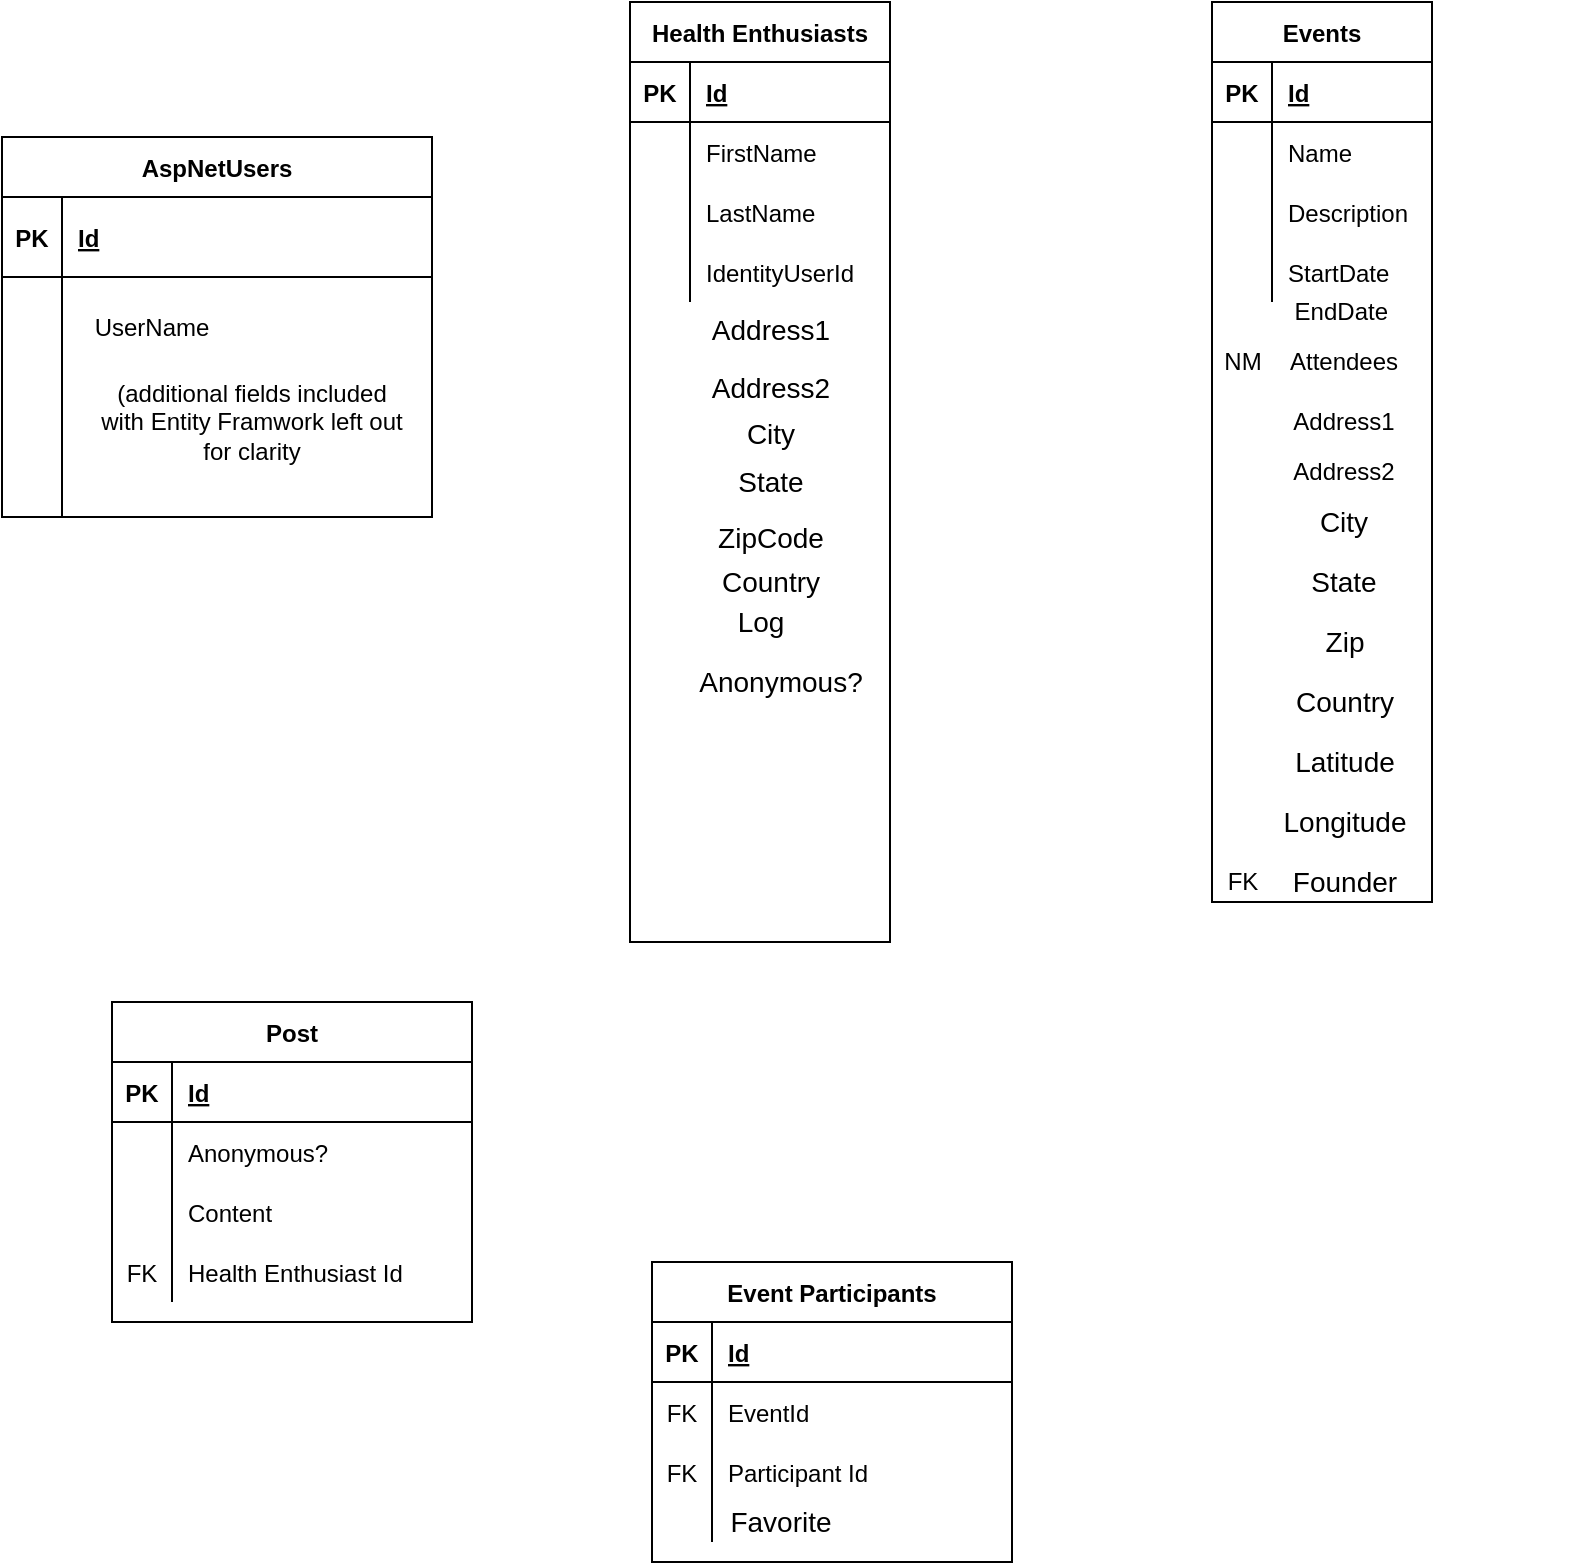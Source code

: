 <mxfile version="13.10.0" type="device"><diagram id="R2lEEEUBdFMjLlhIrx00" name="Page-1"><mxGraphModel dx="1422" dy="762" grid="1" gridSize="10" guides="1" tooltips="1" connect="1" arrows="1" fold="1" page="1" pageScale="1" pageWidth="850" pageHeight="1100" math="0" shadow="0" extFonts="Permanent Marker^https://fonts.googleapis.com/css?family=Permanent+Marker"><root><mxCell id="0"/><mxCell id="1" parent="0"/><mxCell id="C-vyLk0tnHw3VtMMgP7b-23" value="AspNetUsers" style="shape=table;startSize=30;container=1;collapsible=1;childLayout=tableLayout;fixedRows=1;rowLines=0;fontStyle=1;align=center;resizeLast=1;" parent="1" vertex="1"><mxGeometry x="15" y="97.5" width="215" height="190" as="geometry"><mxRectangle x="100" y="90" width="110" height="30" as="alternateBounds"/></mxGeometry></mxCell><mxCell id="C-vyLk0tnHw3VtMMgP7b-24" value="" style="shape=partialRectangle;collapsible=0;dropTarget=0;pointerEvents=0;fillColor=none;points=[[0,0.5],[1,0.5]];portConstraint=eastwest;top=0;left=0;right=0;bottom=1;" parent="C-vyLk0tnHw3VtMMgP7b-23" vertex="1"><mxGeometry y="30" width="215" height="40" as="geometry"/></mxCell><mxCell id="C-vyLk0tnHw3VtMMgP7b-25" value="PK" style="shape=partialRectangle;overflow=hidden;connectable=0;fillColor=none;top=0;left=0;bottom=0;right=0;fontStyle=1;" parent="C-vyLk0tnHw3VtMMgP7b-24" vertex="1"><mxGeometry width="30" height="40" as="geometry"/></mxCell><mxCell id="C-vyLk0tnHw3VtMMgP7b-26" value="Id" style="shape=partialRectangle;overflow=hidden;connectable=0;fillColor=none;top=0;left=0;bottom=0;right=0;align=left;spacingLeft=6;fontStyle=5;" parent="C-vyLk0tnHw3VtMMgP7b-24" vertex="1"><mxGeometry x="30" width="185" height="40" as="geometry"/></mxCell><mxCell id="C-vyLk0tnHw3VtMMgP7b-27" value="" style="shape=partialRectangle;collapsible=0;dropTarget=0;pointerEvents=0;fillColor=none;points=[[0,0.5],[1,0.5]];portConstraint=eastwest;top=0;left=0;right=0;bottom=0;" parent="C-vyLk0tnHw3VtMMgP7b-23" vertex="1"><mxGeometry y="70" width="215" height="120" as="geometry"/></mxCell><mxCell id="C-vyLk0tnHw3VtMMgP7b-28" value="" style="shape=partialRectangle;overflow=hidden;connectable=0;fillColor=none;top=0;left=0;bottom=0;right=0;" parent="C-vyLk0tnHw3VtMMgP7b-27" vertex="1"><mxGeometry width="30" height="120" as="geometry"/></mxCell><mxCell id="C-vyLk0tnHw3VtMMgP7b-29" value="" style="shape=partialRectangle;overflow=hidden;connectable=0;fillColor=none;top=0;left=0;bottom=0;right=0;align=left;spacingLeft=6;" parent="C-vyLk0tnHw3VtMMgP7b-27" vertex="1"><mxGeometry x="30" width="185" height="120" as="geometry"/></mxCell><mxCell id="FA7qe2htKaOhnKwJZ3VO-3" value="UserName" style="text;html=1;strokeColor=none;fillColor=none;align=center;verticalAlign=middle;whiteSpace=wrap;rounded=0;" parent="1" vertex="1"><mxGeometry x="50" y="175" width="80" height="35" as="geometry"/></mxCell><mxCell id="FA7qe2htKaOhnKwJZ3VO-11" value="(additional fields included with Entity Framwork left out for clarity" style="text;html=1;strokeColor=none;fillColor=none;align=center;verticalAlign=middle;whiteSpace=wrap;rounded=0;" parent="1" vertex="1"><mxGeometry x="60" y="230" width="160" height="20" as="geometry"/></mxCell><mxCell id="FA7qe2htKaOhnKwJZ3VO-12" value="Events" style="shape=table;startSize=30;container=1;collapsible=1;childLayout=tableLayout;fixedRows=1;rowLines=0;fontStyle=1;align=center;resizeLast=1;" parent="1" vertex="1"><mxGeometry x="620" y="30" width="110" height="450" as="geometry"/></mxCell><mxCell id="FA7qe2htKaOhnKwJZ3VO-13" value="" style="shape=partialRectangle;collapsible=0;dropTarget=0;pointerEvents=0;fillColor=none;top=0;left=0;bottom=1;right=0;points=[[0,0.5],[1,0.5]];portConstraint=eastwest;" parent="FA7qe2htKaOhnKwJZ3VO-12" vertex="1"><mxGeometry y="30" width="110" height="30" as="geometry"/></mxCell><mxCell id="FA7qe2htKaOhnKwJZ3VO-14" value="PK" style="shape=partialRectangle;connectable=0;fillColor=none;top=0;left=0;bottom=0;right=0;fontStyle=1;overflow=hidden;" parent="FA7qe2htKaOhnKwJZ3VO-13" vertex="1"><mxGeometry width="30" height="30" as="geometry"/></mxCell><mxCell id="FA7qe2htKaOhnKwJZ3VO-15" value="Id" style="shape=partialRectangle;connectable=0;fillColor=none;top=0;left=0;bottom=0;right=0;align=left;spacingLeft=6;fontStyle=5;overflow=hidden;" parent="FA7qe2htKaOhnKwJZ3VO-13" vertex="1"><mxGeometry x="30" width="80" height="30" as="geometry"/></mxCell><mxCell id="FA7qe2htKaOhnKwJZ3VO-16" value="" style="shape=partialRectangle;collapsible=0;dropTarget=0;pointerEvents=0;fillColor=none;top=0;left=0;bottom=0;right=0;points=[[0,0.5],[1,0.5]];portConstraint=eastwest;" parent="FA7qe2htKaOhnKwJZ3VO-12" vertex="1"><mxGeometry y="60" width="110" height="30" as="geometry"/></mxCell><mxCell id="FA7qe2htKaOhnKwJZ3VO-17" value="" style="shape=partialRectangle;connectable=0;fillColor=none;top=0;left=0;bottom=0;right=0;editable=1;overflow=hidden;" parent="FA7qe2htKaOhnKwJZ3VO-16" vertex="1"><mxGeometry width="30" height="30" as="geometry"/></mxCell><mxCell id="FA7qe2htKaOhnKwJZ3VO-18" value="Name" style="shape=partialRectangle;connectable=0;fillColor=none;top=0;left=0;bottom=0;right=0;align=left;spacingLeft=6;overflow=hidden;" parent="FA7qe2htKaOhnKwJZ3VO-16" vertex="1"><mxGeometry x="30" width="80" height="30" as="geometry"/></mxCell><mxCell id="FA7qe2htKaOhnKwJZ3VO-19" value="" style="shape=partialRectangle;collapsible=0;dropTarget=0;pointerEvents=0;fillColor=none;top=0;left=0;bottom=0;right=0;points=[[0,0.5],[1,0.5]];portConstraint=eastwest;" parent="FA7qe2htKaOhnKwJZ3VO-12" vertex="1"><mxGeometry y="90" width="110" height="30" as="geometry"/></mxCell><mxCell id="FA7qe2htKaOhnKwJZ3VO-20" value="" style="shape=partialRectangle;connectable=0;fillColor=none;top=0;left=0;bottom=0;right=0;editable=1;overflow=hidden;" parent="FA7qe2htKaOhnKwJZ3VO-19" vertex="1"><mxGeometry width="30" height="30" as="geometry"/></mxCell><mxCell id="FA7qe2htKaOhnKwJZ3VO-21" value="Description" style="shape=partialRectangle;connectable=0;fillColor=none;top=0;left=0;bottom=0;right=0;align=left;spacingLeft=6;overflow=hidden;" parent="FA7qe2htKaOhnKwJZ3VO-19" vertex="1"><mxGeometry x="30" width="80" height="30" as="geometry"/></mxCell><mxCell id="FA7qe2htKaOhnKwJZ3VO-22" value="" style="shape=partialRectangle;collapsible=0;dropTarget=0;pointerEvents=0;fillColor=none;top=0;left=0;bottom=0;right=0;points=[[0,0.5],[1,0.5]];portConstraint=eastwest;" parent="FA7qe2htKaOhnKwJZ3VO-12" vertex="1"><mxGeometry y="120" width="110" height="30" as="geometry"/></mxCell><mxCell id="FA7qe2htKaOhnKwJZ3VO-23" value="" style="shape=partialRectangle;connectable=0;fillColor=none;top=0;left=0;bottom=0;right=0;editable=1;overflow=hidden;" parent="FA7qe2htKaOhnKwJZ3VO-22" vertex="1"><mxGeometry width="30" height="30" as="geometry"/></mxCell><mxCell id="FA7qe2htKaOhnKwJZ3VO-24" value="StartDate" style="shape=partialRectangle;connectable=0;fillColor=none;top=0;left=0;bottom=0;right=0;align=left;spacingLeft=6;overflow=hidden;" parent="FA7qe2htKaOhnKwJZ3VO-22" vertex="1"><mxGeometry x="30" width="80" height="30" as="geometry"/></mxCell><mxCell id="FA7qe2htKaOhnKwJZ3VO-26" value="EndDate" style="text;html=1;strokeColor=none;fillColor=none;align=right;verticalAlign=middle;whiteSpace=wrap;rounded=0;labelPosition=left;verticalLabelPosition=middle;" parent="1" vertex="1"><mxGeometry x="710" y="175" width="100" height="20" as="geometry"/></mxCell><mxCell id="FA7qe2htKaOhnKwJZ3VO-56" value="Attendees" style="text;html=1;strokeColor=none;fillColor=none;align=center;verticalAlign=middle;whiteSpace=wrap;rounded=0;" parent="1" vertex="1"><mxGeometry x="666" y="200" width="40" height="20" as="geometry"/></mxCell><mxCell id="FA7qe2htKaOhnKwJZ3VO-57" value="Address1" style="text;html=1;strokeColor=none;fillColor=none;align=center;verticalAlign=middle;whiteSpace=wrap;rounded=0;" parent="1" vertex="1"><mxGeometry x="666" y="230" width="40" height="20" as="geometry"/></mxCell><mxCell id="FA7qe2htKaOhnKwJZ3VO-59" value="Address2" style="text;html=1;strokeColor=none;fillColor=none;align=center;verticalAlign=middle;whiteSpace=wrap;rounded=0;" parent="1" vertex="1"><mxGeometry x="666" y="255" width="40" height="20" as="geometry"/></mxCell><mxCell id="FA7qe2htKaOhnKwJZ3VO-60" value="&lt;font style=&quot;font-size: 14px&quot;&gt;City&lt;/font&gt;" style="text;html=1;strokeColor=none;fillColor=none;align=center;verticalAlign=middle;whiteSpace=wrap;rounded=0;" parent="1" vertex="1"><mxGeometry x="666" y="280" width="40" height="20" as="geometry"/></mxCell><mxCell id="FA7qe2htKaOhnKwJZ3VO-61" value="&lt;span style=&quot;font-size: 14px&quot;&gt;State&lt;/span&gt;" style="text;html=1;strokeColor=none;fillColor=none;align=center;verticalAlign=middle;whiteSpace=wrap;rounded=0;" parent="1" vertex="1"><mxGeometry x="666" y="310" width="40" height="20" as="geometry"/></mxCell><mxCell id="FA7qe2htKaOhnKwJZ3VO-62" value="&lt;span style=&quot;font-size: 14px&quot;&gt;Zip&lt;/span&gt;" style="text;html=1;align=center;verticalAlign=middle;resizable=0;points=[];autosize=1;" parent="1" vertex="1"><mxGeometry x="671" y="340" width="30" height="20" as="geometry"/></mxCell><mxCell id="FA7qe2htKaOhnKwJZ3VO-63" value="&lt;span style=&quot;font-size: 14px&quot;&gt;Country&lt;/span&gt;" style="text;html=1;align=center;verticalAlign=middle;resizable=0;points=[];autosize=1;" parent="1" vertex="1"><mxGeometry x="656" y="370" width="60" height="20" as="geometry"/></mxCell><mxCell id="FA7qe2htKaOhnKwJZ3VO-64" value="&lt;font style=&quot;font-size: 14px&quot;&gt;Latitude&lt;/font&gt;" style="text;html=1;align=center;verticalAlign=middle;resizable=0;points=[];autosize=1;" parent="1" vertex="1"><mxGeometry x="651" y="400" width="70" height="20" as="geometry"/></mxCell><mxCell id="FA7qe2htKaOhnKwJZ3VO-65" value="&lt;font style=&quot;font-size: 14px&quot;&gt;Longitude&lt;/font&gt;" style="text;html=1;align=center;verticalAlign=middle;resizable=0;points=[];autosize=1;" parent="1" vertex="1"><mxGeometry x="646" y="430" width="80" height="20" as="geometry"/></mxCell><mxCell id="FA7qe2htKaOhnKwJZ3VO-66" value="Health Enthusiasts" style="shape=table;startSize=30;container=1;collapsible=1;childLayout=tableLayout;fixedRows=1;rowLines=0;fontStyle=1;align=center;resizeLast=1;" parent="1" vertex="1"><mxGeometry x="329" y="30" width="130" height="470" as="geometry"/></mxCell><mxCell id="FA7qe2htKaOhnKwJZ3VO-67" value="" style="shape=partialRectangle;collapsible=0;dropTarget=0;pointerEvents=0;fillColor=none;top=0;left=0;bottom=1;right=0;points=[[0,0.5],[1,0.5]];portConstraint=eastwest;" parent="FA7qe2htKaOhnKwJZ3VO-66" vertex="1"><mxGeometry y="30" width="130" height="30" as="geometry"/></mxCell><mxCell id="FA7qe2htKaOhnKwJZ3VO-68" value="PK" style="shape=partialRectangle;connectable=0;fillColor=none;top=0;left=0;bottom=0;right=0;fontStyle=1;overflow=hidden;" parent="FA7qe2htKaOhnKwJZ3VO-67" vertex="1"><mxGeometry width="30" height="30" as="geometry"/></mxCell><mxCell id="FA7qe2htKaOhnKwJZ3VO-69" value="Id" style="shape=partialRectangle;connectable=0;fillColor=none;top=0;left=0;bottom=0;right=0;align=left;spacingLeft=6;fontStyle=5;overflow=hidden;" parent="FA7qe2htKaOhnKwJZ3VO-67" vertex="1"><mxGeometry x="30" width="100" height="30" as="geometry"/></mxCell><mxCell id="FA7qe2htKaOhnKwJZ3VO-70" value="" style="shape=partialRectangle;collapsible=0;dropTarget=0;pointerEvents=0;fillColor=none;top=0;left=0;bottom=0;right=0;points=[[0,0.5],[1,0.5]];portConstraint=eastwest;" parent="FA7qe2htKaOhnKwJZ3VO-66" vertex="1"><mxGeometry y="60" width="130" height="30" as="geometry"/></mxCell><mxCell id="FA7qe2htKaOhnKwJZ3VO-71" value="" style="shape=partialRectangle;connectable=0;fillColor=none;top=0;left=0;bottom=0;right=0;editable=1;overflow=hidden;" parent="FA7qe2htKaOhnKwJZ3VO-70" vertex="1"><mxGeometry width="30" height="30" as="geometry"/></mxCell><mxCell id="FA7qe2htKaOhnKwJZ3VO-72" value="FirstName" style="shape=partialRectangle;connectable=0;fillColor=none;top=0;left=0;bottom=0;right=0;align=left;spacingLeft=6;overflow=hidden;" parent="FA7qe2htKaOhnKwJZ3VO-70" vertex="1"><mxGeometry x="30" width="100" height="30" as="geometry"/></mxCell><mxCell id="FA7qe2htKaOhnKwJZ3VO-73" value="" style="shape=partialRectangle;collapsible=0;dropTarget=0;pointerEvents=0;fillColor=none;top=0;left=0;bottom=0;right=0;points=[[0,0.5],[1,0.5]];portConstraint=eastwest;" parent="FA7qe2htKaOhnKwJZ3VO-66" vertex="1"><mxGeometry y="90" width="130" height="30" as="geometry"/></mxCell><mxCell id="FA7qe2htKaOhnKwJZ3VO-74" value="" style="shape=partialRectangle;connectable=0;fillColor=none;top=0;left=0;bottom=0;right=0;editable=1;overflow=hidden;" parent="FA7qe2htKaOhnKwJZ3VO-73" vertex="1"><mxGeometry width="30" height="30" as="geometry"/></mxCell><mxCell id="FA7qe2htKaOhnKwJZ3VO-75" value="LastName" style="shape=partialRectangle;connectable=0;fillColor=none;top=0;left=0;bottom=0;right=0;align=left;spacingLeft=6;overflow=hidden;" parent="FA7qe2htKaOhnKwJZ3VO-73" vertex="1"><mxGeometry x="30" width="100" height="30" as="geometry"/></mxCell><mxCell id="FA7qe2htKaOhnKwJZ3VO-76" value="" style="shape=partialRectangle;collapsible=0;dropTarget=0;pointerEvents=0;fillColor=none;top=0;left=0;bottom=0;right=0;points=[[0,0.5],[1,0.5]];portConstraint=eastwest;" parent="FA7qe2htKaOhnKwJZ3VO-66" vertex="1"><mxGeometry y="120" width="130" height="30" as="geometry"/></mxCell><mxCell id="FA7qe2htKaOhnKwJZ3VO-77" value="" style="shape=partialRectangle;connectable=0;fillColor=none;top=0;left=0;bottom=0;right=0;editable=1;overflow=hidden;" parent="FA7qe2htKaOhnKwJZ3VO-76" vertex="1"><mxGeometry width="30" height="30" as="geometry"/></mxCell><mxCell id="FA7qe2htKaOhnKwJZ3VO-78" value="IdentityUserId" style="shape=partialRectangle;connectable=0;fillColor=none;top=0;left=0;bottom=0;right=0;align=left;spacingLeft=6;overflow=hidden;" parent="FA7qe2htKaOhnKwJZ3VO-76" vertex="1"><mxGeometry x="30" width="100" height="30" as="geometry"/></mxCell><mxCell id="FA7qe2htKaOhnKwJZ3VO-80" value="&lt;font style=&quot;font-size: 14px&quot;&gt;Address1&lt;/font&gt;" style="text;html=1;align=center;verticalAlign=middle;resizable=0;points=[];autosize=1;" parent="1" vertex="1"><mxGeometry x="364" y="184" width="70" height="20" as="geometry"/></mxCell><mxCell id="FA7qe2htKaOhnKwJZ3VO-81" value="&lt;font style=&quot;font-size: 14px&quot;&gt;Address2&lt;/font&gt;" style="text;html=1;align=center;verticalAlign=middle;resizable=0;points=[];autosize=1;" parent="1" vertex="1"><mxGeometry x="364" y="213" width="70" height="20" as="geometry"/></mxCell><mxCell id="FA7qe2htKaOhnKwJZ3VO-82" value="&lt;font style=&quot;font-size: 14px&quot;&gt;City&lt;/font&gt;" style="text;html=1;align=center;verticalAlign=middle;resizable=0;points=[];autosize=1;" parent="1" vertex="1"><mxGeometry x="379" y="236" width="40" height="20" as="geometry"/></mxCell><mxCell id="FA7qe2htKaOhnKwJZ3VO-83" value="&lt;font style=&quot;font-size: 14px&quot;&gt;State&lt;/font&gt;" style="text;html=1;align=center;verticalAlign=middle;resizable=0;points=[];autosize=1;" parent="1" vertex="1"><mxGeometry x="374" y="260" width="50" height="20" as="geometry"/></mxCell><mxCell id="FA7qe2htKaOhnKwJZ3VO-84" value="&lt;font style=&quot;font-size: 14px&quot;&gt;ZipCode&lt;/font&gt;" style="text;html=1;align=center;verticalAlign=middle;resizable=0;points=[];autosize=1;" parent="1" vertex="1"><mxGeometry x="364" y="287.5" width="70" height="20" as="geometry"/></mxCell><mxCell id="FA7qe2htKaOhnKwJZ3VO-85" value="&lt;font style=&quot;font-size: 14px&quot;&gt;Country&lt;/font&gt;" style="text;html=1;align=center;verticalAlign=middle;resizable=0;points=[];autosize=1;" parent="1" vertex="1"><mxGeometry x="369" y="310" width="60" height="20" as="geometry"/></mxCell><mxCell id="FA7qe2htKaOhnKwJZ3VO-88" value="Event Participants" style="shape=table;startSize=30;container=1;collapsible=1;childLayout=tableLayout;fixedRows=1;rowLines=0;fontStyle=1;align=center;resizeLast=1;" parent="1" vertex="1"><mxGeometry x="340" y="660" width="180" height="150" as="geometry"/></mxCell><mxCell id="FA7qe2htKaOhnKwJZ3VO-89" value="" style="shape=partialRectangle;collapsible=0;dropTarget=0;pointerEvents=0;fillColor=none;top=0;left=0;bottom=1;right=0;points=[[0,0.5],[1,0.5]];portConstraint=eastwest;" parent="FA7qe2htKaOhnKwJZ3VO-88" vertex="1"><mxGeometry y="30" width="180" height="30" as="geometry"/></mxCell><mxCell id="FA7qe2htKaOhnKwJZ3VO-90" value="PK" style="shape=partialRectangle;connectable=0;fillColor=none;top=0;left=0;bottom=0;right=0;fontStyle=1;overflow=hidden;" parent="FA7qe2htKaOhnKwJZ3VO-89" vertex="1"><mxGeometry width="30" height="30" as="geometry"/></mxCell><mxCell id="FA7qe2htKaOhnKwJZ3VO-91" value="Id" style="shape=partialRectangle;connectable=0;fillColor=none;top=0;left=0;bottom=0;right=0;align=left;spacingLeft=6;fontStyle=5;overflow=hidden;" parent="FA7qe2htKaOhnKwJZ3VO-89" vertex="1"><mxGeometry x="30" width="150" height="30" as="geometry"/></mxCell><mxCell id="FA7qe2htKaOhnKwJZ3VO-92" value="" style="shape=partialRectangle;collapsible=0;dropTarget=0;pointerEvents=0;fillColor=none;top=0;left=0;bottom=0;right=0;points=[[0,0.5],[1,0.5]];portConstraint=eastwest;" parent="FA7qe2htKaOhnKwJZ3VO-88" vertex="1"><mxGeometry y="60" width="180" height="30" as="geometry"/></mxCell><mxCell id="FA7qe2htKaOhnKwJZ3VO-93" value="FK" style="shape=partialRectangle;connectable=0;fillColor=none;top=0;left=0;bottom=0;right=0;editable=1;overflow=hidden;" parent="FA7qe2htKaOhnKwJZ3VO-92" vertex="1"><mxGeometry width="30" height="30" as="geometry"/></mxCell><mxCell id="FA7qe2htKaOhnKwJZ3VO-94" value="EventId" style="shape=partialRectangle;connectable=0;fillColor=none;top=0;left=0;bottom=0;right=0;align=left;spacingLeft=6;overflow=hidden;" parent="FA7qe2htKaOhnKwJZ3VO-92" vertex="1"><mxGeometry x="30" width="150" height="30" as="geometry"/></mxCell><mxCell id="FA7qe2htKaOhnKwJZ3VO-95" value="" style="shape=partialRectangle;collapsible=0;dropTarget=0;pointerEvents=0;fillColor=none;top=0;left=0;bottom=0;right=0;points=[[0,0.5],[1,0.5]];portConstraint=eastwest;" parent="FA7qe2htKaOhnKwJZ3VO-88" vertex="1"><mxGeometry y="90" width="180" height="30" as="geometry"/></mxCell><mxCell id="FA7qe2htKaOhnKwJZ3VO-96" value="FK" style="shape=partialRectangle;connectable=0;fillColor=none;top=0;left=0;bottom=0;right=0;editable=1;overflow=hidden;" parent="FA7qe2htKaOhnKwJZ3VO-95" vertex="1"><mxGeometry width="30" height="30" as="geometry"/></mxCell><mxCell id="FA7qe2htKaOhnKwJZ3VO-97" value="Participant Id" style="shape=partialRectangle;connectable=0;fillColor=none;top=0;left=0;bottom=0;right=0;align=left;spacingLeft=6;overflow=hidden;" parent="FA7qe2htKaOhnKwJZ3VO-95" vertex="1"><mxGeometry x="30" width="150" height="30" as="geometry"/></mxCell><mxCell id="FA7qe2htKaOhnKwJZ3VO-98" value="" style="shape=partialRectangle;collapsible=0;dropTarget=0;pointerEvents=0;fillColor=none;top=0;left=0;bottom=0;right=0;points=[[0,0.5],[1,0.5]];portConstraint=eastwest;" parent="FA7qe2htKaOhnKwJZ3VO-88" vertex="1"><mxGeometry y="120" width="180" height="20" as="geometry"/></mxCell><mxCell id="FA7qe2htKaOhnKwJZ3VO-99" value="" style="shape=partialRectangle;connectable=0;fillColor=none;top=0;left=0;bottom=0;right=0;editable=1;overflow=hidden;" parent="FA7qe2htKaOhnKwJZ3VO-98" vertex="1"><mxGeometry width="30" height="20" as="geometry"/></mxCell><mxCell id="FA7qe2htKaOhnKwJZ3VO-100" value="" style="shape=partialRectangle;connectable=0;fillColor=none;top=0;left=0;bottom=0;right=0;align=left;spacingLeft=6;overflow=hidden;" parent="FA7qe2htKaOhnKwJZ3VO-98" vertex="1"><mxGeometry x="30" width="150" height="20" as="geometry"/></mxCell><mxCell id="FA7qe2htKaOhnKwJZ3VO-118" value="&lt;span style=&quot;font-size: 14px&quot;&gt;Founder&lt;/span&gt;" style="text;html=1;align=center;verticalAlign=middle;resizable=0;points=[];autosize=1;" parent="1" vertex="1"><mxGeometry x="651" y="460" width="70" height="20" as="geometry"/></mxCell><mxCell id="FA7qe2htKaOhnKwJZ3VO-119" value="&lt;font style=&quot;font-size: 14px&quot;&gt;Favorite&lt;/font&gt;" style="text;html=1;align=center;verticalAlign=middle;resizable=0;points=[];autosize=1;" parent="1" vertex="1"><mxGeometry x="369" y="780" width="70" height="20" as="geometry"/></mxCell><mxCell id="FA7qe2htKaOhnKwJZ3VO-120" value="&lt;font style=&quot;font-size: 14px&quot;&gt;Log&lt;/font&gt;" style="text;html=1;align=center;verticalAlign=middle;resizable=0;points=[];autosize=1;" parent="1" vertex="1"><mxGeometry x="374" y="330" width="40" height="20" as="geometry"/></mxCell><mxCell id="FA7qe2htKaOhnKwJZ3VO-122" value="&lt;span style=&quot;font-size: 14px&quot;&gt;Anonymous?&lt;/span&gt;" style="text;html=1;align=center;verticalAlign=middle;resizable=0;points=[];autosize=1;" parent="1" vertex="1"><mxGeometry x="354" y="360" width="100" height="20" as="geometry"/></mxCell><mxCell id="FA7qe2htKaOhnKwJZ3VO-123" value="Post" style="shape=table;startSize=30;container=1;collapsible=1;childLayout=tableLayout;fixedRows=1;rowLines=0;fontStyle=1;align=center;resizeLast=1;" parent="1" vertex="1"><mxGeometry x="70" y="530" width="180" height="160" as="geometry"/></mxCell><mxCell id="FA7qe2htKaOhnKwJZ3VO-124" value="" style="shape=partialRectangle;collapsible=0;dropTarget=0;pointerEvents=0;fillColor=none;top=0;left=0;bottom=1;right=0;points=[[0,0.5],[1,0.5]];portConstraint=eastwest;" parent="FA7qe2htKaOhnKwJZ3VO-123" vertex="1"><mxGeometry y="30" width="180" height="30" as="geometry"/></mxCell><mxCell id="FA7qe2htKaOhnKwJZ3VO-125" value="PK" style="shape=partialRectangle;connectable=0;fillColor=none;top=0;left=0;bottom=0;right=0;fontStyle=1;overflow=hidden;" parent="FA7qe2htKaOhnKwJZ3VO-124" vertex="1"><mxGeometry width="30" height="30" as="geometry"/></mxCell><mxCell id="FA7qe2htKaOhnKwJZ3VO-126" value="Id" style="shape=partialRectangle;connectable=0;fillColor=none;top=0;left=0;bottom=0;right=0;align=left;spacingLeft=6;fontStyle=5;overflow=hidden;" parent="FA7qe2htKaOhnKwJZ3VO-124" vertex="1"><mxGeometry x="30" width="150" height="30" as="geometry"/></mxCell><mxCell id="FA7qe2htKaOhnKwJZ3VO-127" value="" style="shape=partialRectangle;collapsible=0;dropTarget=0;pointerEvents=0;fillColor=none;top=0;left=0;bottom=0;right=0;points=[[0,0.5],[1,0.5]];portConstraint=eastwest;" parent="FA7qe2htKaOhnKwJZ3VO-123" vertex="1"><mxGeometry y="60" width="180" height="30" as="geometry"/></mxCell><mxCell id="FA7qe2htKaOhnKwJZ3VO-128" value="" style="shape=partialRectangle;connectable=0;fillColor=none;top=0;left=0;bottom=0;right=0;editable=1;overflow=hidden;" parent="FA7qe2htKaOhnKwJZ3VO-127" vertex="1"><mxGeometry width="30" height="30" as="geometry"/></mxCell><mxCell id="FA7qe2htKaOhnKwJZ3VO-129" value="Anonymous?" style="shape=partialRectangle;connectable=0;fillColor=none;top=0;left=0;bottom=0;right=0;align=left;spacingLeft=6;overflow=hidden;" parent="FA7qe2htKaOhnKwJZ3VO-127" vertex="1"><mxGeometry x="30" width="150" height="30" as="geometry"/></mxCell><mxCell id="FA7qe2htKaOhnKwJZ3VO-130" value="" style="shape=partialRectangle;collapsible=0;dropTarget=0;pointerEvents=0;fillColor=none;top=0;left=0;bottom=0;right=0;points=[[0,0.5],[1,0.5]];portConstraint=eastwest;" parent="FA7qe2htKaOhnKwJZ3VO-123" vertex="1"><mxGeometry y="90" width="180" height="30" as="geometry"/></mxCell><mxCell id="FA7qe2htKaOhnKwJZ3VO-131" value="" style="shape=partialRectangle;connectable=0;fillColor=none;top=0;left=0;bottom=0;right=0;editable=1;overflow=hidden;" parent="FA7qe2htKaOhnKwJZ3VO-130" vertex="1"><mxGeometry width="30" height="30" as="geometry"/></mxCell><mxCell id="FA7qe2htKaOhnKwJZ3VO-132" value="Content" style="shape=partialRectangle;connectable=0;fillColor=none;top=0;left=0;bottom=0;right=0;align=left;spacingLeft=6;overflow=hidden;" parent="FA7qe2htKaOhnKwJZ3VO-130" vertex="1"><mxGeometry x="30" width="150" height="30" as="geometry"/></mxCell><mxCell id="FA7qe2htKaOhnKwJZ3VO-133" value="" style="shape=partialRectangle;collapsible=0;dropTarget=0;pointerEvents=0;fillColor=none;top=0;left=0;bottom=0;right=0;points=[[0,0.5],[1,0.5]];portConstraint=eastwest;" parent="FA7qe2htKaOhnKwJZ3VO-123" vertex="1"><mxGeometry y="120" width="180" height="30" as="geometry"/></mxCell><mxCell id="FA7qe2htKaOhnKwJZ3VO-134" value="FK" style="shape=partialRectangle;connectable=0;fillColor=none;top=0;left=0;bottom=0;right=0;editable=1;overflow=hidden;" parent="FA7qe2htKaOhnKwJZ3VO-133" vertex="1"><mxGeometry width="30" height="30" as="geometry"/></mxCell><mxCell id="FA7qe2htKaOhnKwJZ3VO-135" value="Health Enthusiast Id" style="shape=partialRectangle;connectable=0;fillColor=none;top=0;left=0;bottom=0;right=0;align=left;spacingLeft=6;overflow=hidden;" parent="FA7qe2htKaOhnKwJZ3VO-133" vertex="1"><mxGeometry x="30" width="150" height="30" as="geometry"/></mxCell><mxCell id="FA7qe2htKaOhnKwJZ3VO-136" value="FK" style="text;html=1;align=center;verticalAlign=middle;resizable=0;points=[];autosize=1;" parent="1" vertex="1"><mxGeometry x="620" y="460" width="30" height="20" as="geometry"/></mxCell><mxCell id="FA7qe2htKaOhnKwJZ3VO-137" value="NM" style="text;html=1;align=center;verticalAlign=middle;resizable=0;points=[];autosize=1;" parent="1" vertex="1"><mxGeometry x="620" y="200" width="30" height="20" as="geometry"/></mxCell></root></mxGraphModel></diagram></mxfile>